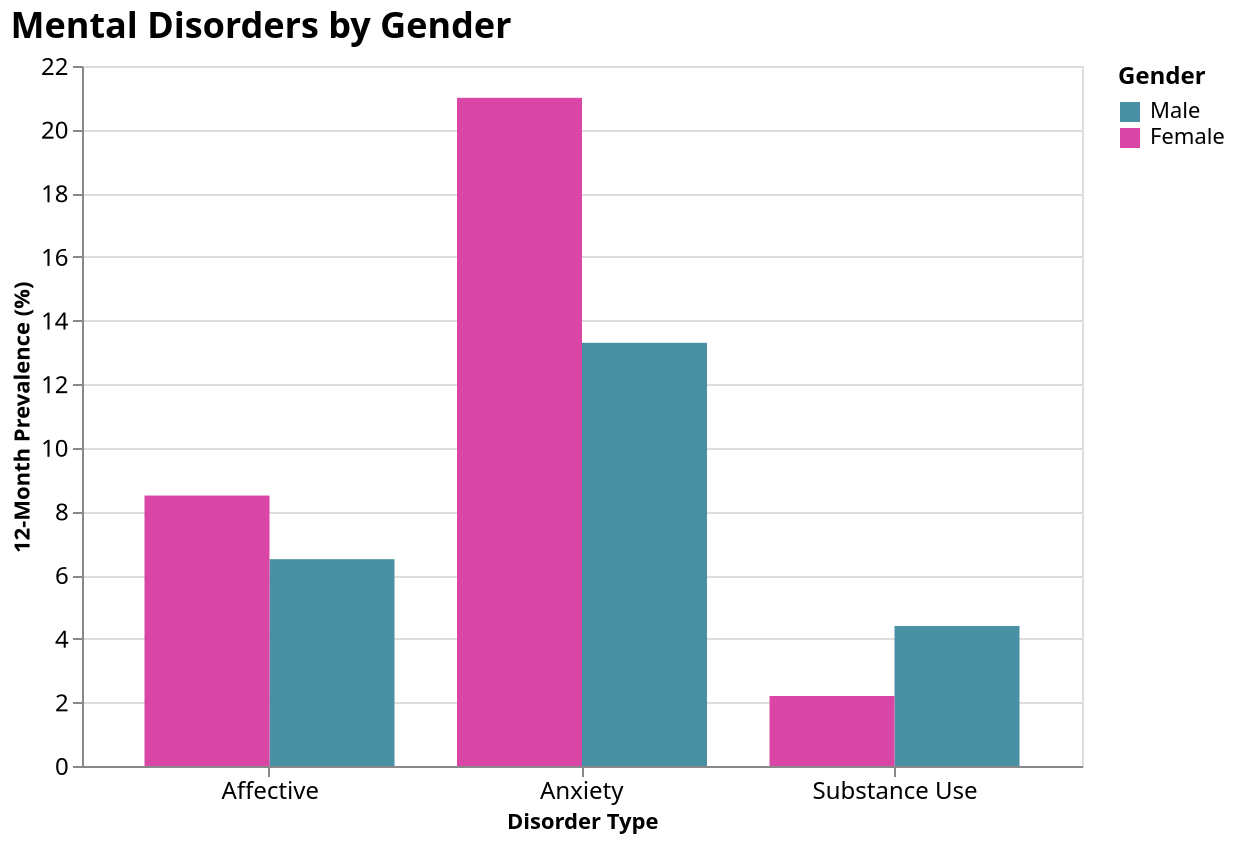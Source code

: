 {
  "$schema": "https://vega.github.io/schema/vega-lite/v5.json",
  "title": {
    "text": "Mental Disorders by Gender",
    "fontSize": 18,
    "font": "Merriweather",
    "anchor": "start"
  },
  "width": 500,
  "height": 350,
  "data": {
    "values": [
      {"disorder_type": "Anxiety", "gender": "Male", "prevalence": 13.3},
      {"disorder_type": "Anxiety", "gender": "Female", "prevalence": 21.0},
      {"disorder_type": "Affective", "gender": "Male", "prevalence": 6.5},
      {"disorder_type": "Affective", "gender": "Female", "prevalence": 8.5},
      {"disorder_type": "Substance Use", "gender": "Male", "prevalence": 4.4},
      {"disorder_type": "Substance Use", "gender": "Female", "prevalence": 2.2}
    ]
  },
  "mark": "bar",
  "encoding": {
    "x": {
      "field": "disorder_type",
      "type": "nominal",
      "title": "Disorder Type",
      "axis": {
        "labelAngle": 0,
        "labelFontSize": 12
      }
    },
    "y": {
      "field": "prevalence",
      "type": "quantitative",
      "title": "12-Month Prevalence (%)",
      "axis": {
        "labelFontSize": 12
      }
    },
    "color": {
      "field": "gender",
      "type": "nominal",
      "scale": {
        "domain": ["Male", "Female"],
        "range": ["#4a90a4", "#d946a6"]
      },
      "legend": {
        "title": "Gender",
        "titleFontSize": 12,
        "labelFontSize": 11
      }
    },
    "xOffset": {
      "field": "gender"
    },
    "tooltip": [
      {"field": "disorder_type", "type": "nominal", "title": "Disorder Type"},
      {"field": "gender", "type": "nominal", "title": "Gender"},
      {"field": "prevalence", "type": "quantitative", "title": "Prevalence (%)", "format": ".1f"}
    ]
  }
}
